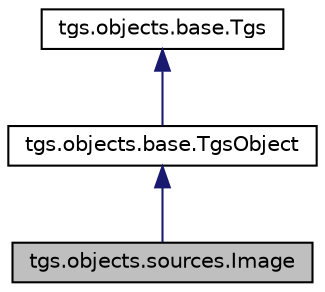 digraph "tgs.objects.sources.Image"
{
  edge [fontname="Helvetica",fontsize="10",labelfontname="Helvetica",labelfontsize="10"];
  node [fontname="Helvetica",fontsize="10",shape=record];
  Node3 [label="tgs.objects.sources.Image",height=0.2,width=0.4,color="black", fillcolor="grey75", style="filled", fontcolor="black"];
  Node4 -> Node3 [dir="back",color="midnightblue",fontsize="10",style="solid",fontname="Helvetica"];
  Node4 [label="tgs.objects.base.TgsObject",height=0.2,width=0.4,color="black", fillcolor="white", style="filled",URL="$classtgs_1_1objects_1_1base_1_1TgsObject.html"];
  Node5 -> Node4 [dir="back",color="midnightblue",fontsize="10",style="solid",fontname="Helvetica"];
  Node5 [label="tgs.objects.base.Tgs",height=0.2,width=0.4,color="black", fillcolor="white", style="filled",URL="$classtgs_1_1objects_1_1base_1_1Tgs.html"];
}
